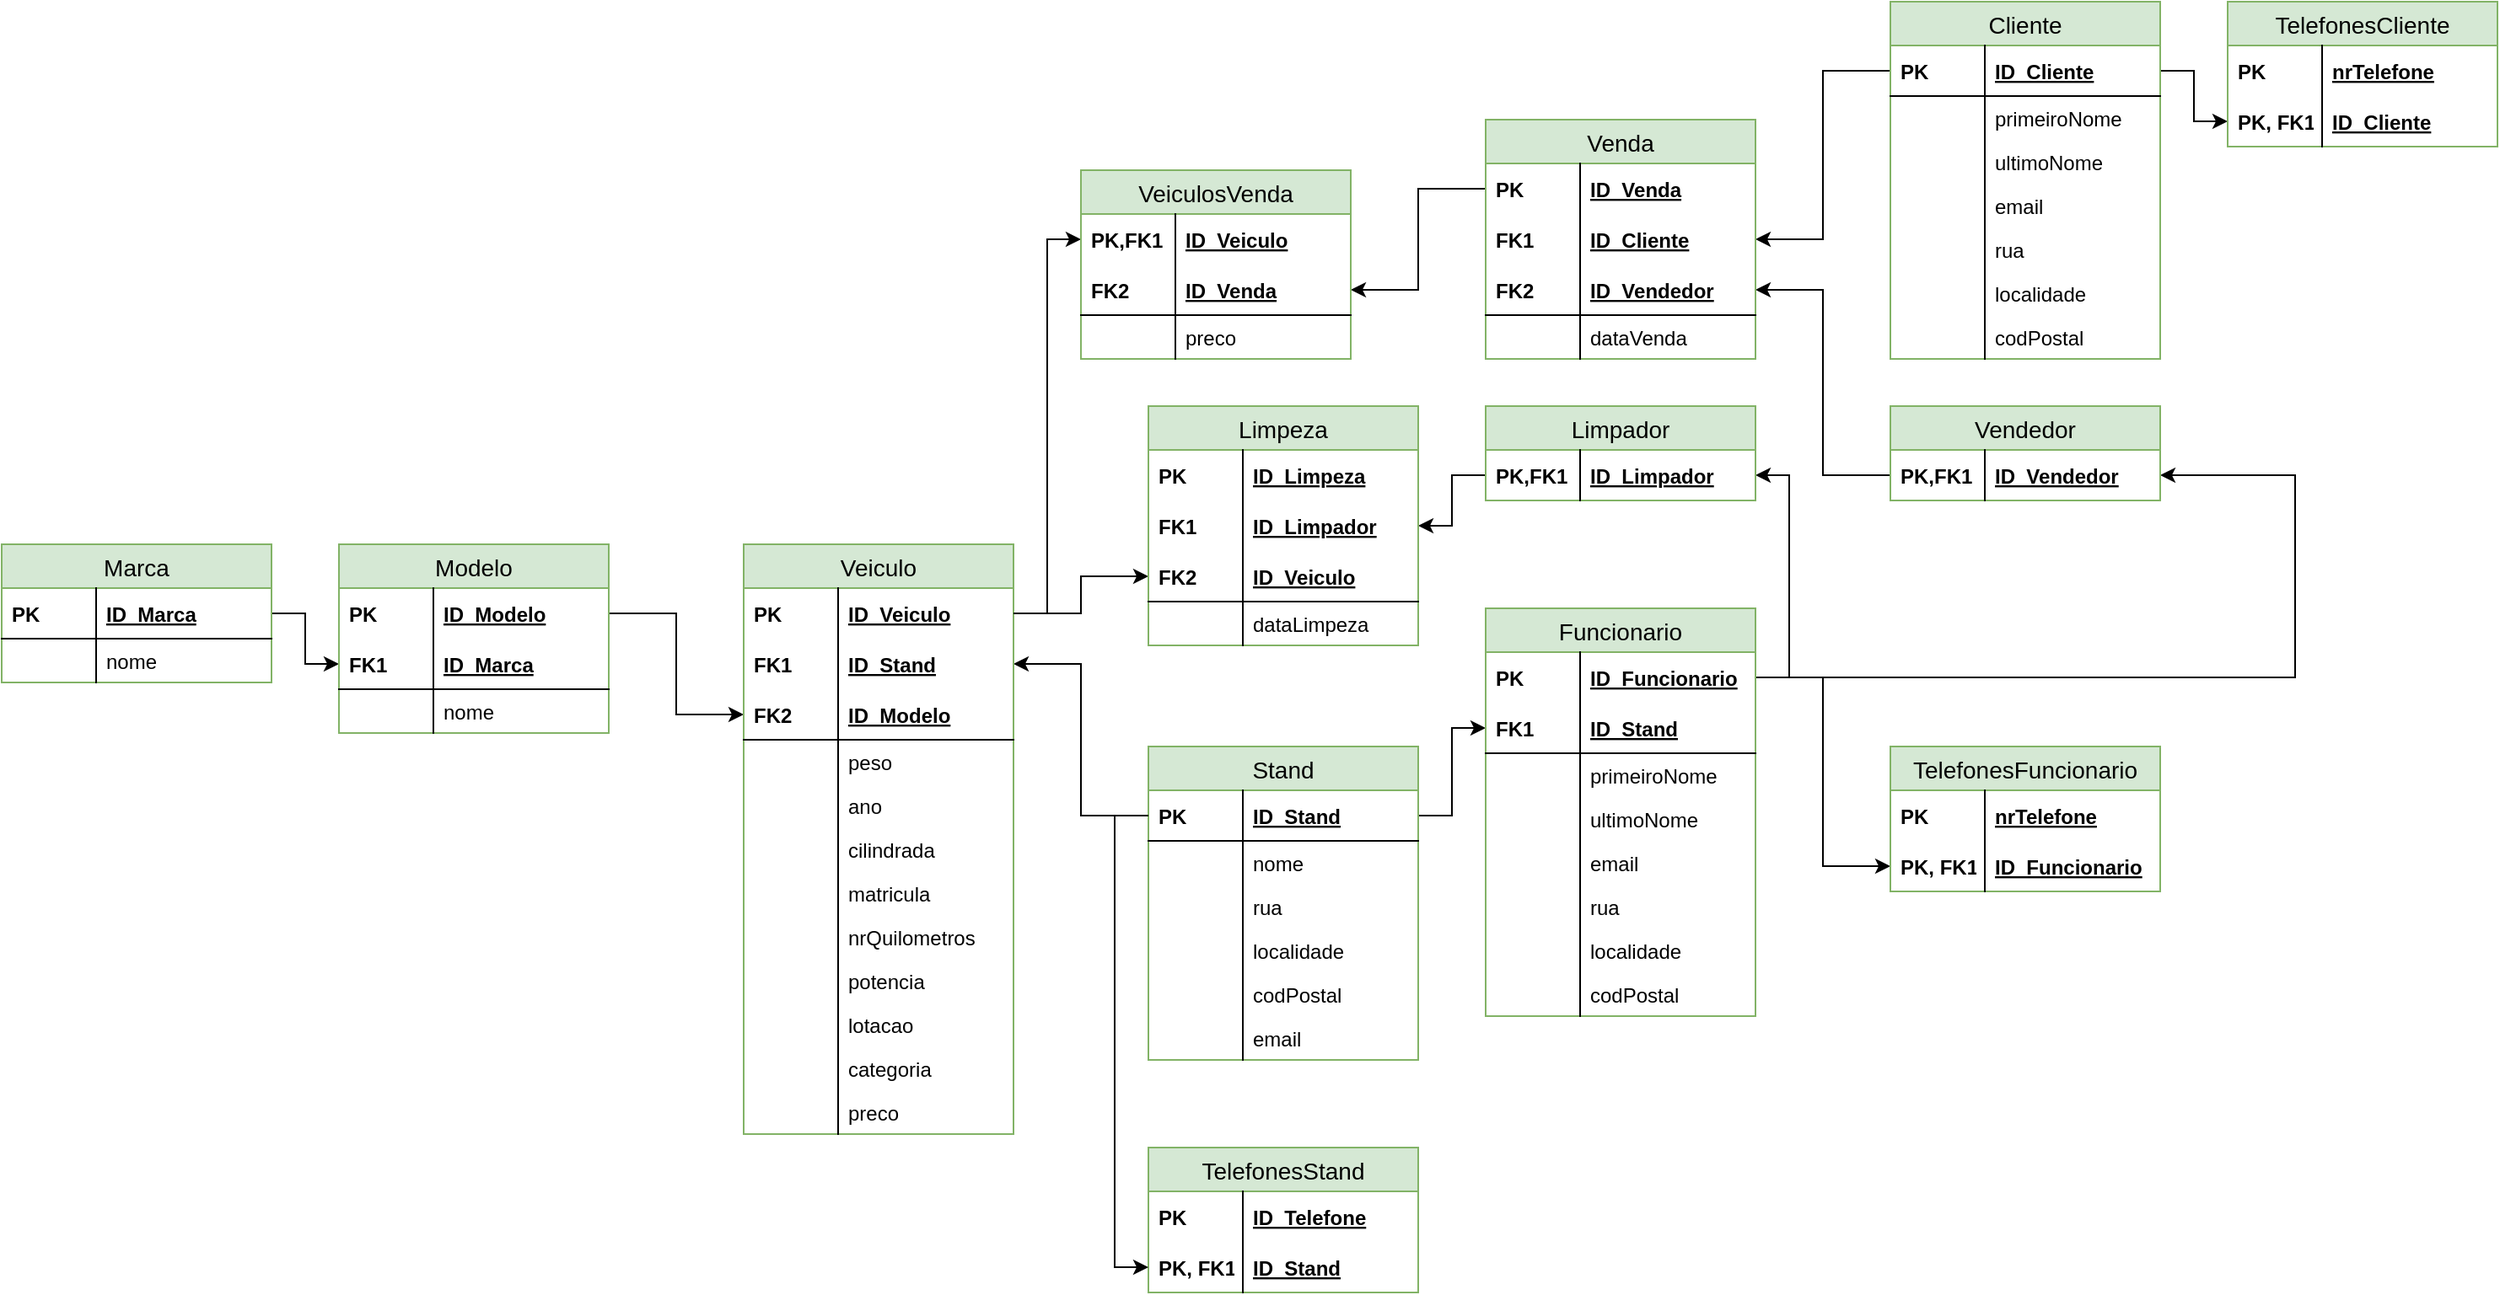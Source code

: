 <mxfile version="13.1.3" type="device"><diagram id="gVP3eq1ONRy9d_f7nn6E" name="Page-1"><mxGraphModel dx="1273" dy="1639" grid="1" gridSize="10" guides="1" tooltips="1" connect="1" arrows="1" fold="1" page="0" pageScale="1" pageWidth="827" pageHeight="1169" math="0" shadow="0"><root><mxCell id="0"/><mxCell id="1" parent="0"/><mxCell id="OhgxdKnj_ZwqEs7MABzW-40" style="edgeStyle=orthogonalEdgeStyle;rounded=0;orthogonalLoop=1;jettySize=auto;html=1;" parent="1" source="OhgxdKnj_ZwqEs7MABzW-4" target="07ZCsGA8ptPSPIudwdzs-3" edge="1"><mxGeometry relative="1" as="geometry"><mxPoint x="1840" y="-419" as="targetPoint"/></mxGeometry></mxCell><mxCell id="OhgxdKnj_ZwqEs7MABzW-55" style="edgeStyle=orthogonalEdgeStyle;rounded=0;orthogonalLoop=1;jettySize=auto;html=1;" parent="1" source="OhgxdKnj_ZwqEs7MABzW-44" target="OhgxdKnj_ZwqEs7MABzW-51" edge="1"><mxGeometry relative="1" as="geometry"/></mxCell><mxCell id="OhgxdKnj_ZwqEs7MABzW-115" style="edgeStyle=orthogonalEdgeStyle;rounded=0;orthogonalLoop=1;jettySize=auto;html=1;" parent="1" source="OhgxdKnj_ZwqEs7MABzW-59" target="OhgxdKnj_ZwqEs7MABzW-112" edge="1"><mxGeometry relative="1" as="geometry"/></mxCell><mxCell id="OhgxdKnj_ZwqEs7MABzW-116" style="edgeStyle=orthogonalEdgeStyle;rounded=0;orthogonalLoop=1;jettySize=auto;html=1;" parent="1" source="OhgxdKnj_ZwqEs7MABzW-49" target="OhgxdKnj_ZwqEs7MABzW-84" edge="1"><mxGeometry relative="1" as="geometry"/></mxCell><mxCell id="OhgxdKnj_ZwqEs7MABzW-139" style="edgeStyle=orthogonalEdgeStyle;rounded=0;orthogonalLoop=1;jettySize=auto;html=1;" parent="1" source="OhgxdKnj_ZwqEs7MABzW-59" target="OhgxdKnj_ZwqEs7MABzW-120" edge="1"><mxGeometry relative="1" as="geometry"/></mxCell><mxCell id="OhgxdKnj_ZwqEs7MABzW-149" style="edgeStyle=orthogonalEdgeStyle;rounded=0;orthogonalLoop=1;jettySize=auto;html=1;" parent="1" source="OhgxdKnj_ZwqEs7MABzW-118" target="07ZCsGA8ptPSPIudwdzs-1" edge="1"><mxGeometry relative="1" as="geometry"><mxPoint x="1640" y="23" as="targetPoint"/></mxGeometry></mxCell><mxCell id="OhgxdKnj_ZwqEs7MABzW-157" style="edgeStyle=orthogonalEdgeStyle;rounded=0;orthogonalLoop=1;jettySize=auto;html=1;" parent="1" source="OhgxdKnj_ZwqEs7MABzW-118" target="OhgxdKnj_ZwqEs7MABzW-151" edge="1"><mxGeometry relative="1" as="geometry"><Array as="points"><mxPoint x="1880" y="-119"/><mxPoint x="1880" y="-239"/></Array></mxGeometry></mxCell><mxCell id="OhgxdKnj_ZwqEs7MABzW-168" style="rounded=0;orthogonalLoop=1;jettySize=auto;html=1;elbow=vertical;edgeStyle=orthogonalEdgeStyle;entryX=1;entryY=0.5;entryDx=0;entryDy=0;" parent="1" source="OhgxdKnj_ZwqEs7MABzW-4" target="OhgxdKnj_ZwqEs7MABzW-165" edge="1"><mxGeometry relative="1" as="geometry"/></mxCell><mxCell id="OhgxdKnj_ZwqEs7MABzW-81" value="Veiculo" style="swimlane;fontStyle=0;childLayout=stackLayout;horizontal=1;startSize=26;horizontalStack=0;resizeParent=1;resizeParentMax=0;resizeLast=0;collapsible=1;marginBottom=0;align=center;fontSize=14;fillColor=#d5e8d4;strokeColor=#82b366;" parent="1" vertex="1"><mxGeometry x="960" y="-198" width="160" height="350" as="geometry"/></mxCell><mxCell id="OhgxdKnj_ZwqEs7MABzW-82" value="ID_Veiculo" style="shape=partialRectangle;top=0;left=0;right=0;bottom=0;align=left;verticalAlign=middle;fillColor=none;spacingLeft=60;spacingRight=4;overflow=hidden;rotatable=0;points=[[0,0.5],[1,0.5]];portConstraint=eastwest;dropTarget=0;fontStyle=5;fontSize=12;" parent="OhgxdKnj_ZwqEs7MABzW-81" vertex="1"><mxGeometry y="26" width="160" height="30" as="geometry"/></mxCell><mxCell id="OhgxdKnj_ZwqEs7MABzW-83" value="PK" style="shape=partialRectangle;fontStyle=1;top=0;left=0;bottom=0;fillColor=none;align=left;verticalAlign=middle;spacingLeft=4;spacingRight=4;overflow=hidden;rotatable=0;points=[];portConstraint=eastwest;part=1;fontSize=12;" parent="OhgxdKnj_ZwqEs7MABzW-82" vertex="1" connectable="0"><mxGeometry width="56" height="30" as="geometry"/></mxCell><mxCell id="OhgxdKnj_ZwqEs7MABzW-112" value="ID_Stand" style="shape=partialRectangle;top=0;left=0;right=0;bottom=0;align=left;verticalAlign=middle;fillColor=none;spacingLeft=60;spacingRight=4;overflow=hidden;rotatable=0;points=[[0,0.5],[1,0.5]];portConstraint=eastwest;dropTarget=0;fontStyle=5;fontSize=12;" parent="OhgxdKnj_ZwqEs7MABzW-81" vertex="1"><mxGeometry y="56" width="160" height="30" as="geometry"/></mxCell><mxCell id="OhgxdKnj_ZwqEs7MABzW-113" value="FK1" style="shape=partialRectangle;fontStyle=1;top=0;left=0;bottom=0;fillColor=none;align=left;verticalAlign=middle;spacingLeft=4;spacingRight=4;overflow=hidden;rotatable=0;points=[];portConstraint=eastwest;part=1;fontSize=12;" parent="OhgxdKnj_ZwqEs7MABzW-112" vertex="1" connectable="0"><mxGeometry width="56" height="30" as="geometry"/></mxCell><mxCell id="OhgxdKnj_ZwqEs7MABzW-84" value="ID_Modelo" style="shape=partialRectangle;top=0;left=0;right=0;bottom=1;align=left;verticalAlign=middle;fillColor=none;spacingLeft=60;spacingRight=4;overflow=hidden;rotatable=0;points=[[0,0.5],[1,0.5]];portConstraint=eastwest;dropTarget=0;fontStyle=5;fontSize=12;" parent="OhgxdKnj_ZwqEs7MABzW-81" vertex="1"><mxGeometry y="86" width="160" height="30" as="geometry"/></mxCell><mxCell id="OhgxdKnj_ZwqEs7MABzW-85" value="FK2" style="shape=partialRectangle;fontStyle=1;top=0;left=0;bottom=0;fillColor=none;align=left;verticalAlign=middle;spacingLeft=4;spacingRight=4;overflow=hidden;rotatable=0;points=[];portConstraint=eastwest;part=1;fontSize=12;" parent="OhgxdKnj_ZwqEs7MABzW-84" vertex="1" connectable="0"><mxGeometry width="56" height="30" as="geometry"/></mxCell><mxCell id="OhgxdKnj_ZwqEs7MABzW-86" value="peso" style="shape=partialRectangle;top=0;left=0;right=0;bottom=0;align=left;verticalAlign=top;fillColor=none;spacingLeft=60;spacingRight=4;overflow=hidden;rotatable=0;points=[[0,0.5],[1,0.5]];portConstraint=eastwest;dropTarget=0;fontSize=12;" parent="OhgxdKnj_ZwqEs7MABzW-81" vertex="1"><mxGeometry y="116" width="160" height="26" as="geometry"/></mxCell><mxCell id="OhgxdKnj_ZwqEs7MABzW-87" value="" style="shape=partialRectangle;top=0;left=0;bottom=0;fillColor=none;align=left;verticalAlign=top;spacingLeft=4;spacingRight=4;overflow=hidden;rotatable=0;points=[];portConstraint=eastwest;part=1;fontSize=12;" parent="OhgxdKnj_ZwqEs7MABzW-86" vertex="1" connectable="0"><mxGeometry width="56" height="26" as="geometry"/></mxCell><mxCell id="OhgxdKnj_ZwqEs7MABzW-90" value="ano" style="shape=partialRectangle;top=0;left=0;right=0;bottom=0;align=left;verticalAlign=top;fillColor=none;spacingLeft=60;spacingRight=4;overflow=hidden;rotatable=0;points=[[0,0.5],[1,0.5]];portConstraint=eastwest;dropTarget=0;fontSize=12;" parent="OhgxdKnj_ZwqEs7MABzW-81" vertex="1"><mxGeometry y="142" width="160" height="26" as="geometry"/></mxCell><mxCell id="OhgxdKnj_ZwqEs7MABzW-91" value="" style="shape=partialRectangle;fontStyle=1;top=0;left=0;bottom=0;fillColor=none;align=left;verticalAlign=top;spacingLeft=4;spacingRight=4;overflow=hidden;rotatable=0;points=[];portConstraint=eastwest;part=1;fontSize=12;" parent="OhgxdKnj_ZwqEs7MABzW-90" vertex="1" connectable="0"><mxGeometry width="56" height="26" as="geometry"/></mxCell><mxCell id="OhgxdKnj_ZwqEs7MABzW-100" value="cilindrada" style="shape=partialRectangle;top=0;left=0;right=0;bottom=0;align=left;verticalAlign=top;fillColor=none;spacingLeft=60;spacingRight=4;overflow=hidden;rotatable=0;points=[[0,0.5],[1,0.5]];portConstraint=eastwest;dropTarget=0;fontSize=12;" parent="OhgxdKnj_ZwqEs7MABzW-81" vertex="1"><mxGeometry y="168" width="160" height="26" as="geometry"/></mxCell><mxCell id="OhgxdKnj_ZwqEs7MABzW-101" value="" style="shape=partialRectangle;top=0;left=0;bottom=0;fillColor=none;align=left;verticalAlign=top;spacingLeft=4;spacingRight=4;overflow=hidden;rotatable=0;points=[];portConstraint=eastwest;part=1;fontSize=12;" parent="OhgxdKnj_ZwqEs7MABzW-100" vertex="1" connectable="0"><mxGeometry width="56" height="26" as="geometry"/></mxCell><mxCell id="OhgxdKnj_ZwqEs7MABzW-104" value="matricula" style="shape=partialRectangle;top=0;left=0;right=0;bottom=0;align=left;verticalAlign=top;fillColor=none;spacingLeft=60;spacingRight=4;overflow=hidden;rotatable=0;points=[[0,0.5],[1,0.5]];portConstraint=eastwest;dropTarget=0;fontSize=12;" parent="OhgxdKnj_ZwqEs7MABzW-81" vertex="1"><mxGeometry y="194" width="160" height="26" as="geometry"/></mxCell><mxCell id="OhgxdKnj_ZwqEs7MABzW-105" value="" style="shape=partialRectangle;fontStyle=1;top=0;left=0;bottom=0;fillColor=none;align=left;verticalAlign=top;spacingLeft=4;spacingRight=4;overflow=hidden;rotatable=0;points=[];portConstraint=eastwest;part=1;fontSize=12;" parent="OhgxdKnj_ZwqEs7MABzW-104" vertex="1" connectable="0"><mxGeometry width="56" height="26" as="geometry"/></mxCell><mxCell id="OhgxdKnj_ZwqEs7MABzW-102" value="nrQuilometros" style="shape=partialRectangle;top=0;left=0;right=0;bottom=0;align=left;verticalAlign=top;fillColor=none;spacingLeft=60;spacingRight=4;overflow=hidden;rotatable=0;points=[[0,0.5],[1,0.5]];portConstraint=eastwest;dropTarget=0;fontSize=12;" parent="OhgxdKnj_ZwqEs7MABzW-81" vertex="1"><mxGeometry y="220" width="160" height="26" as="geometry"/></mxCell><mxCell id="OhgxdKnj_ZwqEs7MABzW-103" value="" style="shape=partialRectangle;fontStyle=1;top=0;left=0;bottom=0;fillColor=none;align=left;verticalAlign=top;spacingLeft=4;spacingRight=4;overflow=hidden;rotatable=0;points=[];portConstraint=eastwest;part=1;fontSize=12;" parent="OhgxdKnj_ZwqEs7MABzW-102" vertex="1" connectable="0"><mxGeometry width="56" height="26" as="geometry"/></mxCell><mxCell id="OhgxdKnj_ZwqEs7MABzW-94" value="potencia" style="shape=partialRectangle;top=0;left=0;right=0;bottom=0;align=left;verticalAlign=top;fillColor=none;spacingLeft=60;spacingRight=4;overflow=hidden;rotatable=0;points=[[0,0.5],[1,0.5]];portConstraint=eastwest;dropTarget=0;fontSize=12;" parent="OhgxdKnj_ZwqEs7MABzW-81" vertex="1"><mxGeometry y="246" width="160" height="26" as="geometry"/></mxCell><mxCell id="OhgxdKnj_ZwqEs7MABzW-95" value="" style="shape=partialRectangle;top=0;left=0;bottom=0;fillColor=none;align=left;verticalAlign=top;spacingLeft=4;spacingRight=4;overflow=hidden;rotatable=0;points=[];portConstraint=eastwest;part=1;fontSize=12;" parent="OhgxdKnj_ZwqEs7MABzW-94" vertex="1" connectable="0"><mxGeometry width="56" height="26" as="geometry"/></mxCell><mxCell id="OhgxdKnj_ZwqEs7MABzW-98" value="lotacao" style="shape=partialRectangle;top=0;left=0;right=0;bottom=0;align=left;verticalAlign=top;fillColor=none;spacingLeft=60;spacingRight=4;overflow=hidden;rotatable=0;points=[[0,0.5],[1,0.5]];portConstraint=eastwest;dropTarget=0;fontSize=12;" parent="OhgxdKnj_ZwqEs7MABzW-81" vertex="1"><mxGeometry y="272" width="160" height="26" as="geometry"/></mxCell><mxCell id="OhgxdKnj_ZwqEs7MABzW-99" value="" style="shape=partialRectangle;fontStyle=1;top=0;left=0;bottom=0;fillColor=none;align=left;verticalAlign=top;spacingLeft=4;spacingRight=4;overflow=hidden;rotatable=0;points=[];portConstraint=eastwest;part=1;fontSize=12;" parent="OhgxdKnj_ZwqEs7MABzW-98" vertex="1" connectable="0"><mxGeometry width="56" height="26" as="geometry"/></mxCell><mxCell id="OhgxdKnj_ZwqEs7MABzW-96" value="categoria" style="shape=partialRectangle;top=0;left=0;right=0;bottom=0;align=left;verticalAlign=top;fillColor=none;spacingLeft=60;spacingRight=4;overflow=hidden;rotatable=0;points=[[0,0.5],[1,0.5]];portConstraint=eastwest;dropTarget=0;fontSize=12;" parent="OhgxdKnj_ZwqEs7MABzW-81" vertex="1"><mxGeometry y="298" width="160" height="26" as="geometry"/></mxCell><mxCell id="OhgxdKnj_ZwqEs7MABzW-97" value="" style="shape=partialRectangle;fontStyle=1;top=0;left=0;bottom=0;fillColor=none;align=left;verticalAlign=top;spacingLeft=4;spacingRight=4;overflow=hidden;rotatable=0;points=[];portConstraint=eastwest;part=1;fontSize=12;" parent="OhgxdKnj_ZwqEs7MABzW-96" vertex="1" connectable="0"><mxGeometry width="56" height="26" as="geometry"/></mxCell><mxCell id="OhgxdKnj_ZwqEs7MABzW-92" value="preco" style="shape=partialRectangle;top=0;left=0;right=0;bottom=0;align=left;verticalAlign=top;fillColor=none;spacingLeft=60;spacingRight=4;overflow=hidden;rotatable=0;points=[[0,0.5],[1,0.5]];portConstraint=eastwest;dropTarget=0;fontSize=12;" parent="OhgxdKnj_ZwqEs7MABzW-81" vertex="1"><mxGeometry y="324" width="160" height="26" as="geometry"/></mxCell><mxCell id="OhgxdKnj_ZwqEs7MABzW-93" value="" style="shape=partialRectangle;fontStyle=1;top=0;left=0;bottom=0;fillColor=none;align=left;verticalAlign=top;spacingLeft=4;spacingRight=4;overflow=hidden;rotatable=0;points=[];portConstraint=eastwest;part=1;fontSize=12;" parent="OhgxdKnj_ZwqEs7MABzW-92" vertex="1" connectable="0"><mxGeometry width="56" height="26" as="geometry"/></mxCell><mxCell id="OhgxdKnj_ZwqEs7MABzW-181" style="edgeStyle=orthogonalEdgeStyle;rounded=0;orthogonalLoop=1;jettySize=auto;html=1;" parent="1" source="OhgxdKnj_ZwqEs7MABzW-82" target="OhgxdKnj_ZwqEs7MABzW-172" edge="1"><mxGeometry relative="1" as="geometry"/></mxCell><mxCell id="OhgxdKnj_ZwqEs7MABzW-182" style="edgeStyle=orthogonalEdgeStyle;rounded=0;orthogonalLoop=1;jettySize=auto;html=1;" parent="1" source="OhgxdKnj_ZwqEs7MABzW-159" target="OhgxdKnj_ZwqEs7MABzW-174" edge="1"><mxGeometry relative="1" as="geometry"/></mxCell><mxCell id="OhgxdKnj_ZwqEs7MABzW-204" style="edgeStyle=orthogonalEdgeStyle;rounded=0;orthogonalLoop=1;jettySize=auto;html=1;" parent="1" source="OhgxdKnj_ZwqEs7MABzW-185" target="OhgxdKnj_ZwqEs7MABzW-199" edge="1"><mxGeometry relative="1" as="geometry"/></mxCell><mxCell id="OhgxdKnj_ZwqEs7MABzW-48" value="Modelo" style="swimlane;fontStyle=0;childLayout=stackLayout;horizontal=1;startSize=26;horizontalStack=0;resizeParent=1;resizeParentMax=0;resizeLast=0;collapsible=1;marginBottom=0;align=center;fontSize=14;fillColor=#d5e8d4;strokeColor=#82b366;" parent="1" vertex="1"><mxGeometry x="720" y="-198" width="160" height="112" as="geometry"/></mxCell><mxCell id="OhgxdKnj_ZwqEs7MABzW-49" value="ID_Modelo" style="shape=partialRectangle;top=0;left=0;right=0;bottom=0;align=left;verticalAlign=middle;fillColor=none;spacingLeft=60;spacingRight=4;overflow=hidden;rotatable=0;points=[[0,0.5],[1,0.5]];portConstraint=eastwest;dropTarget=0;fontStyle=5;fontSize=12;" parent="OhgxdKnj_ZwqEs7MABzW-48" vertex="1"><mxGeometry y="26" width="160" height="30" as="geometry"/></mxCell><mxCell id="OhgxdKnj_ZwqEs7MABzW-50" value="PK" style="shape=partialRectangle;fontStyle=1;top=0;left=0;bottom=0;fillColor=none;align=left;verticalAlign=middle;spacingLeft=4;spacingRight=4;overflow=hidden;rotatable=0;points=[];portConstraint=eastwest;part=1;fontSize=12;" parent="OhgxdKnj_ZwqEs7MABzW-49" vertex="1" connectable="0"><mxGeometry width="56" height="30" as="geometry"/></mxCell><mxCell id="OhgxdKnj_ZwqEs7MABzW-51" value="ID_Marca" style="shape=partialRectangle;top=0;left=0;right=0;bottom=1;align=left;verticalAlign=middle;fillColor=none;spacingLeft=60;spacingRight=4;overflow=hidden;rotatable=0;points=[[0,0.5],[1,0.5]];portConstraint=eastwest;dropTarget=0;fontStyle=5;fontSize=12;" parent="OhgxdKnj_ZwqEs7MABzW-48" vertex="1"><mxGeometry y="56" width="160" height="30" as="geometry"/></mxCell><mxCell id="OhgxdKnj_ZwqEs7MABzW-52" value="FK1" style="shape=partialRectangle;fontStyle=1;top=0;left=0;bottom=0;fillColor=none;align=left;verticalAlign=middle;spacingLeft=4;spacingRight=4;overflow=hidden;rotatable=0;points=[];portConstraint=eastwest;part=1;fontSize=12;" parent="OhgxdKnj_ZwqEs7MABzW-51" vertex="1" connectable="0"><mxGeometry width="56" height="30" as="geometry"/></mxCell><mxCell id="OhgxdKnj_ZwqEs7MABzW-53" value="nome" style="shape=partialRectangle;top=0;left=0;right=0;bottom=0;align=left;verticalAlign=top;fillColor=none;spacingLeft=60;spacingRight=4;overflow=hidden;rotatable=0;points=[[0,0.5],[1,0.5]];portConstraint=eastwest;dropTarget=0;fontSize=12;" parent="OhgxdKnj_ZwqEs7MABzW-48" vertex="1"><mxGeometry y="86" width="160" height="26" as="geometry"/></mxCell><mxCell id="OhgxdKnj_ZwqEs7MABzW-54" value="" style="shape=partialRectangle;top=0;left=0;bottom=0;fillColor=none;align=left;verticalAlign=top;spacingLeft=4;spacingRight=4;overflow=hidden;rotatable=0;points=[];portConstraint=eastwest;part=1;fontSize=12;" parent="OhgxdKnj_ZwqEs7MABzW-53" vertex="1" connectable="0"><mxGeometry width="56" height="26" as="geometry"/></mxCell><mxCell id="OhgxdKnj_ZwqEs7MABzW-41" value="Marca" style="swimlane;fontStyle=0;childLayout=stackLayout;horizontal=1;startSize=26;horizontalStack=0;resizeParent=1;resizeParentMax=0;resizeLast=0;collapsible=1;marginBottom=0;align=center;fontSize=14;fillColor=#d5e8d4;strokeColor=#82b366;" parent="1" vertex="1"><mxGeometry x="520" y="-198" width="160" height="82" as="geometry"/></mxCell><mxCell id="OhgxdKnj_ZwqEs7MABzW-44" value="ID_Marca" style="shape=partialRectangle;top=0;left=0;right=0;bottom=1;align=left;verticalAlign=middle;fillColor=none;spacingLeft=60;spacingRight=4;overflow=hidden;rotatable=0;points=[[0,0.5],[1,0.5]];portConstraint=eastwest;dropTarget=0;fontStyle=5;fontSize=12;" parent="OhgxdKnj_ZwqEs7MABzW-41" vertex="1"><mxGeometry y="26" width="160" height="30" as="geometry"/></mxCell><mxCell id="OhgxdKnj_ZwqEs7MABzW-45" value="PK" style="shape=partialRectangle;fontStyle=1;top=0;left=0;bottom=0;fillColor=none;align=left;verticalAlign=middle;spacingLeft=4;spacingRight=4;overflow=hidden;rotatable=0;points=[];portConstraint=eastwest;part=1;fontSize=12;" parent="OhgxdKnj_ZwqEs7MABzW-44" vertex="1" connectable="0"><mxGeometry width="56" height="30" as="geometry"/></mxCell><mxCell id="OhgxdKnj_ZwqEs7MABzW-46" value="nome" style="shape=partialRectangle;top=0;left=0;right=0;bottom=0;align=left;verticalAlign=top;fillColor=none;spacingLeft=60;spacingRight=4;overflow=hidden;rotatable=0;points=[[0,0.5],[1,0.5]];portConstraint=eastwest;dropTarget=0;fontSize=12;" parent="OhgxdKnj_ZwqEs7MABzW-41" vertex="1"><mxGeometry y="56" width="160" height="26" as="geometry"/></mxCell><mxCell id="OhgxdKnj_ZwqEs7MABzW-47" value="" style="shape=partialRectangle;top=0;left=0;bottom=0;fillColor=none;align=left;verticalAlign=top;spacingLeft=4;spacingRight=4;overflow=hidden;rotatable=0;points=[];portConstraint=eastwest;part=1;fontSize=12;" parent="OhgxdKnj_ZwqEs7MABzW-46" vertex="1" connectable="0"><mxGeometry width="56" height="26" as="geometry"/></mxCell><mxCell id="OhgxdKnj_ZwqEs7MABzW-216" style="edgeStyle=orthogonalEdgeStyle;rounded=0;orthogonalLoop=1;jettySize=auto;html=1;" parent="1" source="OhgxdKnj_ZwqEs7MABzW-82" target="OhgxdKnj_ZwqEs7MABzW-195" edge="1"><mxGeometry relative="1" as="geometry"/></mxCell><mxCell id="OhgxdKnj_ZwqEs7MABzW-56" value="Stand" style="swimlane;fontStyle=0;childLayout=stackLayout;horizontal=1;startSize=26;horizontalStack=0;resizeParent=1;resizeParentMax=0;resizeLast=0;collapsible=1;marginBottom=0;align=center;fontSize=14;fillColor=#d5e8d4;strokeColor=#82b366;" parent="1" vertex="1"><mxGeometry x="1200" y="-78" width="160" height="186" as="geometry"/></mxCell><mxCell id="OhgxdKnj_ZwqEs7MABzW-59" value="ID_Stand" style="shape=partialRectangle;top=0;left=0;right=0;bottom=1;align=left;verticalAlign=middle;fillColor=none;spacingLeft=60;spacingRight=4;overflow=hidden;rotatable=0;points=[[0,0.5],[1,0.5]];portConstraint=eastwest;dropTarget=0;fontStyle=5;fontSize=12;" parent="OhgxdKnj_ZwqEs7MABzW-56" vertex="1"><mxGeometry y="26" width="160" height="30" as="geometry"/></mxCell><mxCell id="OhgxdKnj_ZwqEs7MABzW-60" value="PK" style="shape=partialRectangle;fontStyle=1;top=0;left=0;bottom=0;fillColor=none;align=left;verticalAlign=middle;spacingLeft=4;spacingRight=4;overflow=hidden;rotatable=0;points=[];portConstraint=eastwest;part=1;fontSize=12;" parent="OhgxdKnj_ZwqEs7MABzW-59" vertex="1" connectable="0"><mxGeometry width="56" height="30" as="geometry"/></mxCell><mxCell id="OhgxdKnj_ZwqEs7MABzW-61" value="nome" style="shape=partialRectangle;top=0;left=0;right=0;bottom=0;align=left;verticalAlign=top;fillColor=none;spacingLeft=60;spacingRight=4;overflow=hidden;rotatable=0;points=[[0,0.5],[1,0.5]];portConstraint=eastwest;dropTarget=0;fontSize=12;" parent="OhgxdKnj_ZwqEs7MABzW-56" vertex="1"><mxGeometry y="56" width="160" height="26" as="geometry"/></mxCell><mxCell id="OhgxdKnj_ZwqEs7MABzW-62" value="" style="shape=partialRectangle;top=0;left=0;bottom=0;fillColor=none;align=left;verticalAlign=top;spacingLeft=4;spacingRight=4;overflow=hidden;rotatable=0;points=[];portConstraint=eastwest;part=1;fontSize=12;" parent="OhgxdKnj_ZwqEs7MABzW-61" vertex="1" connectable="0"><mxGeometry width="56" height="26" as="geometry"/></mxCell><mxCell id="OhgxdKnj_ZwqEs7MABzW-63" value="rua" style="shape=partialRectangle;top=0;left=0;right=0;bottom=0;align=left;verticalAlign=top;fillColor=none;spacingLeft=60;spacingRight=4;overflow=hidden;rotatable=0;points=[[0,0.5],[1,0.5]];portConstraint=eastwest;dropTarget=0;fontSize=12;" parent="OhgxdKnj_ZwqEs7MABzW-56" vertex="1"><mxGeometry y="82" width="160" height="26" as="geometry"/></mxCell><mxCell id="OhgxdKnj_ZwqEs7MABzW-64" value="" style="shape=partialRectangle;fontStyle=1;top=0;left=0;bottom=0;fillColor=none;align=left;verticalAlign=top;spacingLeft=4;spacingRight=4;overflow=hidden;rotatable=0;points=[];portConstraint=eastwest;part=1;fontSize=12;" parent="OhgxdKnj_ZwqEs7MABzW-63" vertex="1" connectable="0"><mxGeometry width="56" height="26" as="geometry"/></mxCell><mxCell id="OhgxdKnj_ZwqEs7MABzW-67" value="localidade" style="shape=partialRectangle;top=0;left=0;right=0;bottom=0;align=left;verticalAlign=top;fillColor=none;spacingLeft=60;spacingRight=4;overflow=hidden;rotatable=0;points=[[0,0.5],[1,0.5]];portConstraint=eastwest;dropTarget=0;fontSize=12;" parent="OhgxdKnj_ZwqEs7MABzW-56" vertex="1"><mxGeometry y="108" width="160" height="26" as="geometry"/></mxCell><mxCell id="OhgxdKnj_ZwqEs7MABzW-68" value="" style="shape=partialRectangle;fontStyle=1;top=0;left=0;bottom=0;fillColor=none;align=left;verticalAlign=top;spacingLeft=4;spacingRight=4;overflow=hidden;rotatable=0;points=[];portConstraint=eastwest;part=1;fontSize=12;" parent="OhgxdKnj_ZwqEs7MABzW-67" vertex="1" connectable="0"><mxGeometry width="56" height="26" as="geometry"/></mxCell><mxCell id="OhgxdKnj_ZwqEs7MABzW-65" value="codPostal" style="shape=partialRectangle;top=0;left=0;right=0;bottom=0;align=left;verticalAlign=top;fillColor=none;spacingLeft=60;spacingRight=4;overflow=hidden;rotatable=0;points=[[0,0.5],[1,0.5]];portConstraint=eastwest;dropTarget=0;fontSize=12;" parent="OhgxdKnj_ZwqEs7MABzW-56" vertex="1"><mxGeometry y="134" width="160" height="26" as="geometry"/></mxCell><mxCell id="OhgxdKnj_ZwqEs7MABzW-66" value="" style="shape=partialRectangle;fontStyle=1;top=0;left=0;bottom=0;fillColor=none;align=left;verticalAlign=top;spacingLeft=4;spacingRight=4;overflow=hidden;rotatable=0;points=[];portConstraint=eastwest;part=1;fontSize=12;" parent="OhgxdKnj_ZwqEs7MABzW-65" vertex="1" connectable="0"><mxGeometry width="56" height="26" as="geometry"/></mxCell><mxCell id="OhgxdKnj_ZwqEs7MABzW-71" value="email" style="shape=partialRectangle;top=0;left=0;right=0;bottom=0;align=left;verticalAlign=top;fillColor=none;spacingLeft=60;spacingRight=4;overflow=hidden;rotatable=0;points=[[0,0.5],[1,0.5]];portConstraint=eastwest;dropTarget=0;fontSize=12;" parent="OhgxdKnj_ZwqEs7MABzW-56" vertex="1"><mxGeometry y="160" width="160" height="26" as="geometry"/></mxCell><mxCell id="OhgxdKnj_ZwqEs7MABzW-72" value="" style="shape=partialRectangle;fontStyle=1;top=0;left=0;bottom=0;fillColor=none;align=left;verticalAlign=top;spacingLeft=4;spacingRight=4;overflow=hidden;rotatable=0;points=[];portConstraint=eastwest;part=1;fontSize=12;" parent="OhgxdKnj_ZwqEs7MABzW-71" vertex="1" connectable="0"><mxGeometry width="56" height="26" as="geometry"/></mxCell><mxCell id="OhgxdKnj_ZwqEs7MABzW-73" value="TelefonesStand" style="swimlane;fontStyle=0;childLayout=stackLayout;horizontal=1;startSize=26;horizontalStack=0;resizeParent=1;resizeParentMax=0;resizeLast=0;collapsible=1;marginBottom=0;align=center;fontSize=14;fillColor=#d5e8d4;strokeColor=#82b366;" parent="1" vertex="1"><mxGeometry x="1200" y="160" width="160" height="86" as="geometry"/></mxCell><mxCell id="OhgxdKnj_ZwqEs7MABzW-74" value="ID_Telefone" style="shape=partialRectangle;top=0;left=0;right=0;bottom=0;align=left;verticalAlign=middle;fillColor=none;spacingLeft=60;spacingRight=4;overflow=hidden;rotatable=0;points=[[0,0.5],[1,0.5]];portConstraint=eastwest;dropTarget=0;fontStyle=5;fontSize=12;" parent="OhgxdKnj_ZwqEs7MABzW-73" vertex="1"><mxGeometry y="26" width="160" height="30" as="geometry"/></mxCell><mxCell id="OhgxdKnj_ZwqEs7MABzW-75" value="PK" style="shape=partialRectangle;fontStyle=1;top=0;left=0;bottom=0;fillColor=none;align=left;verticalAlign=middle;spacingLeft=4;spacingRight=4;overflow=hidden;rotatable=0;points=[];portConstraint=eastwest;part=1;fontSize=12;" parent="OhgxdKnj_ZwqEs7MABzW-74" vertex="1" connectable="0"><mxGeometry width="56" height="30" as="geometry"/></mxCell><mxCell id="07ZCsGA8ptPSPIudwdzs-5" value="ID_Stand" style="shape=partialRectangle;top=0;left=0;right=0;bottom=0;align=left;verticalAlign=middle;fillColor=none;spacingLeft=60;spacingRight=4;overflow=hidden;rotatable=0;points=[[0,0.5],[1,0.5]];portConstraint=eastwest;dropTarget=0;fontStyle=5;fontSize=12;" vertex="1" parent="OhgxdKnj_ZwqEs7MABzW-73"><mxGeometry y="56" width="160" height="30" as="geometry"/></mxCell><mxCell id="07ZCsGA8ptPSPIudwdzs-6" value="PK, FK1" style="shape=partialRectangle;fontStyle=1;top=0;left=0;bottom=0;fillColor=none;align=left;verticalAlign=middle;spacingLeft=4;spacingRight=4;overflow=hidden;rotatable=0;points=[];portConstraint=eastwest;part=1;fontSize=12;" vertex="1" connectable="0" parent="07ZCsGA8ptPSPIudwdzs-5"><mxGeometry width="56" height="30" as="geometry"/></mxCell><mxCell id="OhgxdKnj_ZwqEs7MABzW-218" style="edgeStyle=orthogonalEdgeStyle;rounded=0;orthogonalLoop=1;jettySize=auto;html=1;" parent="1" source="OhgxdKnj_ZwqEs7MABzW-59" target="07ZCsGA8ptPSPIudwdzs-5" edge="1"><mxGeometry relative="1" as="geometry"><mxPoint x="1200" y="261" as="targetPoint"/><Array as="points"><mxPoint x="1180" y="-37"/><mxPoint x="1180" y="231"/></Array></mxGeometry></mxCell><mxCell id="OhgxdKnj_ZwqEs7MABzW-192" value="Limpeza" style="swimlane;fontStyle=0;childLayout=stackLayout;horizontal=1;startSize=26;horizontalStack=0;resizeParent=1;resizeParentMax=0;resizeLast=0;collapsible=1;marginBottom=0;align=center;fontSize=14;fillColor=#d5e8d4;strokeColor=#82b366;" parent="1" vertex="1"><mxGeometry x="1200" y="-280" width="160" height="142" as="geometry"/></mxCell><mxCell id="OhgxdKnj_ZwqEs7MABzW-193" value="ID_Limpeza" style="shape=partialRectangle;top=0;left=0;right=0;bottom=0;align=left;verticalAlign=middle;fillColor=none;spacingLeft=60;spacingRight=4;overflow=hidden;rotatable=0;points=[[0,0.5],[1,0.5]];portConstraint=eastwest;dropTarget=0;fontStyle=5;fontSize=12;" parent="OhgxdKnj_ZwqEs7MABzW-192" vertex="1"><mxGeometry y="26" width="160" height="30" as="geometry"/></mxCell><mxCell id="OhgxdKnj_ZwqEs7MABzW-194" value="PK" style="shape=partialRectangle;fontStyle=1;top=0;left=0;bottom=0;fillColor=none;align=left;verticalAlign=middle;spacingLeft=4;spacingRight=4;overflow=hidden;rotatable=0;points=[];portConstraint=eastwest;part=1;fontSize=12;" parent="OhgxdKnj_ZwqEs7MABzW-193" vertex="1" connectable="0"><mxGeometry width="56" height="30" as="geometry"/></mxCell><mxCell id="OhgxdKnj_ZwqEs7MABzW-199" value="ID_Limpador" style="shape=partialRectangle;top=0;left=0;right=0;bottom=0;align=left;verticalAlign=middle;fillColor=none;spacingLeft=60;spacingRight=4;overflow=hidden;rotatable=0;points=[[0,0.5],[1,0.5]];portConstraint=eastwest;dropTarget=0;fontStyle=5;fontSize=12;" parent="OhgxdKnj_ZwqEs7MABzW-192" vertex="1"><mxGeometry y="56" width="160" height="30" as="geometry"/></mxCell><mxCell id="OhgxdKnj_ZwqEs7MABzW-200" value="FK1" style="shape=partialRectangle;fontStyle=1;top=0;left=0;bottom=0;fillColor=none;align=left;verticalAlign=middle;spacingLeft=4;spacingRight=4;overflow=hidden;rotatable=0;points=[];portConstraint=eastwest;part=1;fontSize=12;" parent="OhgxdKnj_ZwqEs7MABzW-199" vertex="1" connectable="0"><mxGeometry width="56" height="30" as="geometry"/></mxCell><mxCell id="OhgxdKnj_ZwqEs7MABzW-195" value="ID_Veiculo" style="shape=partialRectangle;top=0;left=0;right=0;bottom=1;align=left;verticalAlign=middle;fillColor=none;spacingLeft=60;spacingRight=4;overflow=hidden;rotatable=0;points=[[0,0.5],[1,0.5]];portConstraint=eastwest;dropTarget=0;fontStyle=5;fontSize=12;" parent="OhgxdKnj_ZwqEs7MABzW-192" vertex="1"><mxGeometry y="86" width="160" height="30" as="geometry"/></mxCell><mxCell id="OhgxdKnj_ZwqEs7MABzW-196" value="FK2" style="shape=partialRectangle;fontStyle=1;top=0;left=0;bottom=0;fillColor=none;align=left;verticalAlign=middle;spacingLeft=4;spacingRight=4;overflow=hidden;rotatable=0;points=[];portConstraint=eastwest;part=1;fontSize=12;" parent="OhgxdKnj_ZwqEs7MABzW-195" vertex="1" connectable="0"><mxGeometry width="56" height="30" as="geometry"/></mxCell><mxCell id="OhgxdKnj_ZwqEs7MABzW-197" value="dataLimpeza" style="shape=partialRectangle;top=0;left=0;right=0;bottom=0;align=left;verticalAlign=top;fillColor=none;spacingLeft=60;spacingRight=4;overflow=hidden;rotatable=0;points=[[0,0.5],[1,0.5]];portConstraint=eastwest;dropTarget=0;fontSize=12;" parent="OhgxdKnj_ZwqEs7MABzW-192" vertex="1"><mxGeometry y="116" width="160" height="26" as="geometry"/></mxCell><mxCell id="OhgxdKnj_ZwqEs7MABzW-198" value="" style="shape=partialRectangle;top=0;left=0;bottom=0;fillColor=none;align=left;verticalAlign=top;spacingLeft=4;spacingRight=4;overflow=hidden;rotatable=0;points=[];portConstraint=eastwest;part=1;fontSize=12;" parent="OhgxdKnj_ZwqEs7MABzW-197" vertex="1" connectable="0"><mxGeometry width="56" height="26" as="geometry"/></mxCell><mxCell id="OhgxdKnj_ZwqEs7MABzW-223" style="edgeStyle=orthogonalEdgeStyle;rounded=0;orthogonalLoop=1;jettySize=auto;html=1;exitX=1;exitY=0.5;exitDx=0;exitDy=0;entryX=1;entryY=0.5;entryDx=0;entryDy=0;" parent="1" source="OhgxdKnj_ZwqEs7MABzW-118" target="OhgxdKnj_ZwqEs7MABzW-185" edge="1"><mxGeometry relative="1" as="geometry"/></mxCell><mxCell id="OhgxdKnj_ZwqEs7MABzW-225" style="edgeStyle=orthogonalEdgeStyle;rounded=0;orthogonalLoop=1;jettySize=auto;html=1;entryX=1;entryY=0.5;entryDx=0;entryDy=0;" parent="1" source="OhgxdKnj_ZwqEs7MABzW-151" target="OhgxdKnj_ZwqEs7MABzW-161" edge="1"><mxGeometry relative="1" as="geometry"><mxPoint x="1610" y="-530" as="targetPoint"/></mxGeometry></mxCell><mxCell id="OhgxdKnj_ZwqEs7MABzW-184" value="Limpador" style="swimlane;fontStyle=0;childLayout=stackLayout;horizontal=1;startSize=26;horizontalStack=0;resizeParent=1;resizeParentMax=0;resizeLast=0;collapsible=1;marginBottom=0;align=center;fontSize=14;fillColor=#d5e8d4;strokeColor=#82b366;" parent="1" vertex="1"><mxGeometry x="1400" y="-280" width="160" height="56" as="geometry"/></mxCell><mxCell id="OhgxdKnj_ZwqEs7MABzW-185" value="ID_Limpador" style="shape=partialRectangle;top=0;left=0;right=0;bottom=0;align=left;verticalAlign=middle;fillColor=none;spacingLeft=60;spacingRight=4;overflow=hidden;rotatable=0;points=[[0,0.5],[1,0.5]];portConstraint=eastwest;dropTarget=0;fontStyle=5;fontSize=12;" parent="OhgxdKnj_ZwqEs7MABzW-184" vertex="1"><mxGeometry y="26" width="160" height="30" as="geometry"/></mxCell><mxCell id="OhgxdKnj_ZwqEs7MABzW-186" value="PK,FK1" style="shape=partialRectangle;fontStyle=1;top=0;left=0;bottom=0;fillColor=none;align=left;verticalAlign=middle;spacingLeft=4;spacingRight=4;overflow=hidden;rotatable=0;points=[];portConstraint=eastwest;part=1;fontSize=12;" parent="OhgxdKnj_ZwqEs7MABzW-185" vertex="1" connectable="0"><mxGeometry width="56" height="30" as="geometry"/></mxCell><mxCell id="OhgxdKnj_ZwqEs7MABzW-117" value="Funcionario" style="swimlane;fontStyle=0;childLayout=stackLayout;horizontal=1;startSize=26;horizontalStack=0;resizeParent=1;resizeParentMax=0;resizeLast=0;collapsible=1;marginBottom=0;align=center;fontSize=14;fillColor=#d5e8d4;strokeColor=#82b366;" parent="1" vertex="1"><mxGeometry x="1400" y="-160" width="160" height="242" as="geometry"/></mxCell><mxCell id="OhgxdKnj_ZwqEs7MABzW-118" value="ID_Funcionario" style="shape=partialRectangle;top=0;left=0;right=0;bottom=0;align=left;verticalAlign=middle;fillColor=none;spacingLeft=60;spacingRight=4;overflow=hidden;rotatable=0;points=[[0,0.5],[1,0.5]];portConstraint=eastwest;dropTarget=0;fontStyle=5;fontSize=12;" parent="OhgxdKnj_ZwqEs7MABzW-117" vertex="1"><mxGeometry y="26" width="160" height="30" as="geometry"/></mxCell><mxCell id="OhgxdKnj_ZwqEs7MABzW-119" value="PK" style="shape=partialRectangle;fontStyle=1;top=0;left=0;bottom=0;fillColor=none;align=left;verticalAlign=middle;spacingLeft=4;spacingRight=4;overflow=hidden;rotatable=0;points=[];portConstraint=eastwest;part=1;fontSize=12;" parent="OhgxdKnj_ZwqEs7MABzW-118" vertex="1" connectable="0"><mxGeometry width="56" height="30" as="geometry"/></mxCell><mxCell id="OhgxdKnj_ZwqEs7MABzW-120" value="ID_Stand" style="shape=partialRectangle;top=0;left=0;right=0;bottom=1;align=left;verticalAlign=middle;fillColor=none;spacingLeft=60;spacingRight=4;overflow=hidden;rotatable=0;points=[[0,0.5],[1,0.5]];portConstraint=eastwest;dropTarget=0;fontStyle=5;fontSize=12;" parent="OhgxdKnj_ZwqEs7MABzW-117" vertex="1"><mxGeometry y="56" width="160" height="30" as="geometry"/></mxCell><mxCell id="OhgxdKnj_ZwqEs7MABzW-121" value="FK1" style="shape=partialRectangle;fontStyle=1;top=0;left=0;bottom=0;fillColor=none;align=left;verticalAlign=middle;spacingLeft=4;spacingRight=4;overflow=hidden;rotatable=0;points=[];portConstraint=eastwest;part=1;fontSize=12;" parent="OhgxdKnj_ZwqEs7MABzW-120" vertex="1" connectable="0"><mxGeometry width="56" height="30" as="geometry"/></mxCell><mxCell id="OhgxdKnj_ZwqEs7MABzW-122" value="primeiroNome" style="shape=partialRectangle;top=0;left=0;right=0;bottom=0;align=left;verticalAlign=top;fillColor=none;spacingLeft=60;spacingRight=4;overflow=hidden;rotatable=0;points=[[0,0.5],[1,0.5]];portConstraint=eastwest;dropTarget=0;fontSize=12;" parent="OhgxdKnj_ZwqEs7MABzW-117" vertex="1"><mxGeometry y="86" width="160" height="26" as="geometry"/></mxCell><mxCell id="OhgxdKnj_ZwqEs7MABzW-123" value="" style="shape=partialRectangle;top=0;left=0;bottom=0;fillColor=none;align=left;verticalAlign=top;spacingLeft=4;spacingRight=4;overflow=hidden;rotatable=0;points=[];portConstraint=eastwest;part=1;fontSize=12;" parent="OhgxdKnj_ZwqEs7MABzW-122" vertex="1" connectable="0"><mxGeometry width="56" height="26" as="geometry"/></mxCell><mxCell id="OhgxdKnj_ZwqEs7MABzW-127" value="ultimoNome" style="shape=partialRectangle;top=0;left=0;right=0;bottom=0;align=left;verticalAlign=top;fillColor=none;spacingLeft=60;spacingRight=4;overflow=hidden;rotatable=0;points=[[0,0.5],[1,0.5]];portConstraint=eastwest;dropTarget=0;fontSize=12;" parent="OhgxdKnj_ZwqEs7MABzW-117" vertex="1"><mxGeometry y="112" width="160" height="26" as="geometry"/></mxCell><mxCell id="OhgxdKnj_ZwqEs7MABzW-128" value="" style="shape=partialRectangle;top=0;left=0;bottom=0;fillColor=none;align=left;verticalAlign=top;spacingLeft=4;spacingRight=4;overflow=hidden;rotatable=0;points=[];portConstraint=eastwest;part=1;fontSize=12;" parent="OhgxdKnj_ZwqEs7MABzW-127" vertex="1" connectable="0"><mxGeometry width="56" height="26" as="geometry"/></mxCell><mxCell id="OhgxdKnj_ZwqEs7MABzW-135" value="email" style="shape=partialRectangle;top=0;left=0;right=0;bottom=0;align=left;verticalAlign=top;fillColor=none;spacingLeft=60;spacingRight=4;overflow=hidden;rotatable=0;points=[[0,0.5],[1,0.5]];portConstraint=eastwest;dropTarget=0;fontSize=12;" parent="OhgxdKnj_ZwqEs7MABzW-117" vertex="1"><mxGeometry y="138" width="160" height="26" as="geometry"/></mxCell><mxCell id="OhgxdKnj_ZwqEs7MABzW-136" value="" style="shape=partialRectangle;top=0;left=0;bottom=0;fillColor=none;align=left;verticalAlign=top;spacingLeft=4;spacingRight=4;overflow=hidden;rotatable=0;points=[];portConstraint=eastwest;part=1;fontSize=12;" parent="OhgxdKnj_ZwqEs7MABzW-135" vertex="1" connectable="0"><mxGeometry width="56" height="26" as="geometry"/></mxCell><mxCell id="OhgxdKnj_ZwqEs7MABzW-137" value="rua" style="shape=partialRectangle;top=0;left=0;right=0;bottom=0;align=left;verticalAlign=top;fillColor=none;spacingLeft=60;spacingRight=4;overflow=hidden;rotatable=0;points=[[0,0.5],[1,0.5]];portConstraint=eastwest;dropTarget=0;fontSize=12;" parent="OhgxdKnj_ZwqEs7MABzW-117" vertex="1"><mxGeometry y="164" width="160" height="26" as="geometry"/></mxCell><mxCell id="OhgxdKnj_ZwqEs7MABzW-138" value="" style="shape=partialRectangle;fontStyle=1;top=0;left=0;bottom=0;fillColor=none;align=left;verticalAlign=top;spacingLeft=4;spacingRight=4;overflow=hidden;rotatable=0;points=[];portConstraint=eastwest;part=1;fontSize=12;" parent="OhgxdKnj_ZwqEs7MABzW-137" vertex="1" connectable="0"><mxGeometry width="56" height="26" as="geometry"/></mxCell><mxCell id="OhgxdKnj_ZwqEs7MABzW-131" value="localidade" style="shape=partialRectangle;top=0;left=0;right=0;bottom=0;align=left;verticalAlign=top;fillColor=none;spacingLeft=60;spacingRight=4;overflow=hidden;rotatable=0;points=[[0,0.5],[1,0.5]];portConstraint=eastwest;dropTarget=0;fontSize=12;" parent="OhgxdKnj_ZwqEs7MABzW-117" vertex="1"><mxGeometry y="190" width="160" height="26" as="geometry"/></mxCell><mxCell id="OhgxdKnj_ZwqEs7MABzW-132" value="" style="shape=partialRectangle;top=0;left=0;bottom=0;fillColor=none;align=left;verticalAlign=top;spacingLeft=4;spacingRight=4;overflow=hidden;rotatable=0;points=[];portConstraint=eastwest;part=1;fontSize=12;" parent="OhgxdKnj_ZwqEs7MABzW-131" vertex="1" connectable="0"><mxGeometry width="56" height="26" as="geometry"/></mxCell><mxCell id="OhgxdKnj_ZwqEs7MABzW-133" value="codPostal" style="shape=partialRectangle;top=0;left=0;right=0;bottom=0;align=left;verticalAlign=top;fillColor=none;spacingLeft=60;spacingRight=4;overflow=hidden;rotatable=0;points=[[0,0.5],[1,0.5]];portConstraint=eastwest;dropTarget=0;fontSize=12;" parent="OhgxdKnj_ZwqEs7MABzW-117" vertex="1"><mxGeometry y="216" width="160" height="26" as="geometry"/></mxCell><mxCell id="OhgxdKnj_ZwqEs7MABzW-134" value="" style="shape=partialRectangle;fontStyle=1;top=0;left=0;bottom=0;fillColor=none;align=left;verticalAlign=top;spacingLeft=4;spacingRight=4;overflow=hidden;rotatable=0;points=[];portConstraint=eastwest;part=1;fontSize=12;" parent="OhgxdKnj_ZwqEs7MABzW-133" vertex="1" connectable="0"><mxGeometry width="56" height="26" as="geometry"/></mxCell><mxCell id="OhgxdKnj_ZwqEs7MABzW-140" value="TelefonesFuncionario" style="swimlane;fontStyle=0;childLayout=stackLayout;horizontal=1;startSize=26;horizontalStack=0;resizeParent=1;resizeParentMax=0;resizeLast=0;collapsible=1;marginBottom=0;align=center;fontSize=14;fillColor=#d5e8d4;strokeColor=#82b366;" parent="1" vertex="1"><mxGeometry x="1640" y="-78" width="160" height="86" as="geometry"/></mxCell><mxCell id="OhgxdKnj_ZwqEs7MABzW-141" value="nrTelefone" style="shape=partialRectangle;top=0;left=0;right=0;bottom=0;align=left;verticalAlign=middle;fillColor=none;spacingLeft=60;spacingRight=4;overflow=hidden;rotatable=0;points=[[0,0.5],[1,0.5]];portConstraint=eastwest;dropTarget=0;fontStyle=5;fontSize=12;" parent="OhgxdKnj_ZwqEs7MABzW-140" vertex="1"><mxGeometry y="26" width="160" height="30" as="geometry"/></mxCell><mxCell id="OhgxdKnj_ZwqEs7MABzW-142" value="PK" style="shape=partialRectangle;fontStyle=1;top=0;left=0;bottom=0;fillColor=none;align=left;verticalAlign=middle;spacingLeft=4;spacingRight=4;overflow=hidden;rotatable=0;points=[];portConstraint=eastwest;part=1;fontSize=12;" parent="OhgxdKnj_ZwqEs7MABzW-141" vertex="1" connectable="0"><mxGeometry width="56" height="30" as="geometry"/></mxCell><mxCell id="07ZCsGA8ptPSPIudwdzs-1" value="ID_Funcionario" style="shape=partialRectangle;top=0;left=0;right=0;bottom=0;align=left;verticalAlign=middle;fillColor=none;spacingLeft=60;spacingRight=4;overflow=hidden;rotatable=0;points=[[0,0.5],[1,0.5]];portConstraint=eastwest;dropTarget=0;fontStyle=5;fontSize=12;" vertex="1" parent="OhgxdKnj_ZwqEs7MABzW-140"><mxGeometry y="56" width="160" height="30" as="geometry"/></mxCell><mxCell id="07ZCsGA8ptPSPIudwdzs-2" value="PK, FK1" style="shape=partialRectangle;fontStyle=1;top=0;left=0;bottom=0;fillColor=none;align=left;verticalAlign=middle;spacingLeft=4;spacingRight=4;overflow=hidden;rotatable=0;points=[];portConstraint=eastwest;part=1;fontSize=12;" vertex="1" connectable="0" parent="07ZCsGA8ptPSPIudwdzs-1"><mxGeometry width="56" height="30" as="geometry"/></mxCell><mxCell id="OhgxdKnj_ZwqEs7MABzW-171" value="VeiculosVenda" style="swimlane;fontStyle=0;childLayout=stackLayout;horizontal=1;startSize=26;horizontalStack=0;resizeParent=1;resizeParentMax=0;resizeLast=0;collapsible=1;marginBottom=0;align=center;fontSize=14;fillColor=#d5e8d4;strokeColor=#82b366;" parent="1" vertex="1"><mxGeometry x="1160" y="-420" width="160" height="112" as="geometry"/></mxCell><mxCell id="OhgxdKnj_ZwqEs7MABzW-172" value="ID_Veiculo" style="shape=partialRectangle;top=0;left=0;right=0;bottom=0;align=left;verticalAlign=middle;fillColor=none;spacingLeft=60;spacingRight=4;overflow=hidden;rotatable=0;points=[[0,0.5],[1,0.5]];portConstraint=eastwest;dropTarget=0;fontStyle=5;fontSize=12;" parent="OhgxdKnj_ZwqEs7MABzW-171" vertex="1"><mxGeometry y="26" width="160" height="30" as="geometry"/></mxCell><mxCell id="OhgxdKnj_ZwqEs7MABzW-173" value="PK,FK1" style="shape=partialRectangle;fontStyle=1;top=0;left=0;bottom=0;fillColor=none;align=left;verticalAlign=middle;spacingLeft=4;spacingRight=4;overflow=hidden;rotatable=0;points=[];portConstraint=eastwest;part=1;fontSize=12;" parent="OhgxdKnj_ZwqEs7MABzW-172" vertex="1" connectable="0"><mxGeometry width="56" height="30" as="geometry"/></mxCell><mxCell id="OhgxdKnj_ZwqEs7MABzW-174" value="ID_Venda" style="shape=partialRectangle;top=0;left=0;right=0;bottom=1;align=left;verticalAlign=middle;fillColor=none;spacingLeft=60;spacingRight=4;overflow=hidden;rotatable=0;points=[[0,0.5],[1,0.5]];portConstraint=eastwest;dropTarget=0;fontStyle=5;fontSize=12;" parent="OhgxdKnj_ZwqEs7MABzW-171" vertex="1"><mxGeometry y="56" width="160" height="30" as="geometry"/></mxCell><mxCell id="OhgxdKnj_ZwqEs7MABzW-175" value="FK2" style="shape=partialRectangle;fontStyle=1;top=0;left=0;bottom=0;fillColor=none;align=left;verticalAlign=middle;spacingLeft=4;spacingRight=4;overflow=hidden;rotatable=0;points=[];portConstraint=eastwest;part=1;fontSize=12;" parent="OhgxdKnj_ZwqEs7MABzW-174" vertex="1" connectable="0"><mxGeometry width="56" height="30" as="geometry"/></mxCell><mxCell id="OhgxdKnj_ZwqEs7MABzW-176" value="preco" style="shape=partialRectangle;top=0;left=0;right=0;bottom=0;align=left;verticalAlign=top;fillColor=none;spacingLeft=60;spacingRight=4;overflow=hidden;rotatable=0;points=[[0,0.5],[1,0.5]];portConstraint=eastwest;dropTarget=0;fontSize=12;" parent="OhgxdKnj_ZwqEs7MABzW-171" vertex="1"><mxGeometry y="86" width="160" height="26" as="geometry"/></mxCell><mxCell id="OhgxdKnj_ZwqEs7MABzW-177" value="" style="shape=partialRectangle;top=0;left=0;bottom=0;fillColor=none;align=left;verticalAlign=top;spacingLeft=4;spacingRight=4;overflow=hidden;rotatable=0;points=[];portConstraint=eastwest;part=1;fontSize=12;" parent="OhgxdKnj_ZwqEs7MABzW-176" vertex="1" connectable="0"><mxGeometry width="56" height="26" as="geometry"/></mxCell><mxCell id="OhgxdKnj_ZwqEs7MABzW-158" value="Venda" style="swimlane;fontStyle=0;childLayout=stackLayout;horizontal=1;startSize=26;horizontalStack=0;resizeParent=1;resizeParentMax=0;resizeLast=0;collapsible=1;marginBottom=0;align=center;fontSize=14;fillColor=#d5e8d4;strokeColor=#82b366;" parent="1" vertex="1"><mxGeometry x="1400" y="-450" width="160" height="142" as="geometry"/></mxCell><mxCell id="OhgxdKnj_ZwqEs7MABzW-159" value="ID_Venda" style="shape=partialRectangle;top=0;left=0;right=0;bottom=0;align=left;verticalAlign=middle;fillColor=none;spacingLeft=60;spacingRight=4;overflow=hidden;rotatable=0;points=[[0,0.5],[1,0.5]];portConstraint=eastwest;dropTarget=0;fontStyle=5;fontSize=12;" parent="OhgxdKnj_ZwqEs7MABzW-158" vertex="1"><mxGeometry y="26" width="160" height="30" as="geometry"/></mxCell><mxCell id="OhgxdKnj_ZwqEs7MABzW-160" value="PK" style="shape=partialRectangle;fontStyle=1;top=0;left=0;bottom=0;fillColor=none;align=left;verticalAlign=middle;spacingLeft=4;spacingRight=4;overflow=hidden;rotatable=0;points=[];portConstraint=eastwest;part=1;fontSize=12;" parent="OhgxdKnj_ZwqEs7MABzW-159" vertex="1" connectable="0"><mxGeometry width="56" height="30" as="geometry"/></mxCell><mxCell id="OhgxdKnj_ZwqEs7MABzW-165" value="ID_Cliente" style="shape=partialRectangle;top=0;left=0;right=0;bottom=0;align=left;verticalAlign=middle;fillColor=none;spacingLeft=60;spacingRight=4;overflow=hidden;rotatable=0;points=[[0,0.5],[1,0.5]];portConstraint=eastwest;dropTarget=0;fontStyle=5;fontSize=12;" parent="OhgxdKnj_ZwqEs7MABzW-158" vertex="1"><mxGeometry y="56" width="160" height="30" as="geometry"/></mxCell><mxCell id="OhgxdKnj_ZwqEs7MABzW-166" value="FK1" style="shape=partialRectangle;fontStyle=1;top=0;left=0;bottom=0;fillColor=none;align=left;verticalAlign=middle;spacingLeft=4;spacingRight=4;overflow=hidden;rotatable=0;points=[];portConstraint=eastwest;part=1;fontSize=12;" parent="OhgxdKnj_ZwqEs7MABzW-165" vertex="1" connectable="0"><mxGeometry width="56" height="30" as="geometry"/></mxCell><mxCell id="OhgxdKnj_ZwqEs7MABzW-161" value="ID_Vendedor" style="shape=partialRectangle;top=0;left=0;right=0;bottom=1;align=left;verticalAlign=middle;fillColor=none;spacingLeft=60;spacingRight=4;overflow=hidden;rotatable=0;points=[[0,0.5],[1,0.5]];portConstraint=eastwest;dropTarget=0;fontStyle=5;fontSize=12;" parent="OhgxdKnj_ZwqEs7MABzW-158" vertex="1"><mxGeometry y="86" width="160" height="30" as="geometry"/></mxCell><mxCell id="OhgxdKnj_ZwqEs7MABzW-162" value="FK2" style="shape=partialRectangle;fontStyle=1;top=0;left=0;bottom=0;fillColor=none;align=left;verticalAlign=middle;spacingLeft=4;spacingRight=4;overflow=hidden;rotatable=0;points=[];portConstraint=eastwest;part=1;fontSize=12;" parent="OhgxdKnj_ZwqEs7MABzW-161" vertex="1" connectable="0"><mxGeometry width="56" height="30" as="geometry"/></mxCell><mxCell id="OhgxdKnj_ZwqEs7MABzW-169" value="dataVenda" style="shape=partialRectangle;top=0;left=0;right=0;bottom=0;align=left;verticalAlign=top;fillColor=none;spacingLeft=60;spacingRight=4;overflow=hidden;rotatable=0;points=[[0,0.5],[1,0.5]];portConstraint=eastwest;dropTarget=0;fontSize=12;" parent="OhgxdKnj_ZwqEs7MABzW-158" vertex="1"><mxGeometry y="116" width="160" height="26" as="geometry"/></mxCell><mxCell id="OhgxdKnj_ZwqEs7MABzW-170" value="" style="shape=partialRectangle;fontStyle=1;top=0;left=0;bottom=0;fillColor=none;align=left;verticalAlign=top;spacingLeft=4;spacingRight=4;overflow=hidden;rotatable=0;points=[];portConstraint=eastwest;part=1;fontSize=12;" parent="OhgxdKnj_ZwqEs7MABzW-169" vertex="1" connectable="0"><mxGeometry width="56" height="26" as="geometry"/></mxCell><mxCell id="OhgxdKnj_ZwqEs7MABzW-150" value="Vendedor" style="swimlane;fontStyle=0;childLayout=stackLayout;horizontal=1;startSize=26;horizontalStack=0;resizeParent=1;resizeParentMax=0;resizeLast=0;collapsible=1;marginBottom=0;align=center;fontSize=14;fillColor=#d5e8d4;strokeColor=#82b366;" parent="1" vertex="1"><mxGeometry x="1640" y="-280" width="160" height="56" as="geometry"/></mxCell><mxCell id="OhgxdKnj_ZwqEs7MABzW-151" value="ID_Vendedor" style="shape=partialRectangle;top=0;left=0;right=0;bottom=0;align=left;verticalAlign=middle;fillColor=none;spacingLeft=60;spacingRight=4;overflow=hidden;rotatable=0;points=[[0,0.5],[1,0.5]];portConstraint=eastwest;dropTarget=0;fontStyle=5;fontSize=12;" parent="OhgxdKnj_ZwqEs7MABzW-150" vertex="1"><mxGeometry y="26" width="160" height="30" as="geometry"/></mxCell><mxCell id="OhgxdKnj_ZwqEs7MABzW-152" value="PK,FK1" style="shape=partialRectangle;fontStyle=1;top=0;left=0;bottom=0;fillColor=none;align=left;verticalAlign=middle;spacingLeft=4;spacingRight=4;overflow=hidden;rotatable=0;points=[];portConstraint=eastwest;part=1;fontSize=12;" parent="OhgxdKnj_ZwqEs7MABzW-151" vertex="1" connectable="0"><mxGeometry width="56" height="30" as="geometry"/></mxCell><mxCell id="OhgxdKnj_ZwqEs7MABzW-1" value="Cliente" style="swimlane;fontStyle=0;childLayout=stackLayout;horizontal=1;startSize=26;horizontalStack=0;resizeParent=1;resizeParentMax=0;resizeLast=0;collapsible=1;marginBottom=0;align=center;fontSize=14;fillColor=#d5e8d4;strokeColor=#82b366;" parent="1" vertex="1"><mxGeometry x="1640" y="-520" width="160" height="212" as="geometry"/></mxCell><mxCell id="OhgxdKnj_ZwqEs7MABzW-4" value="ID_Cliente" style="shape=partialRectangle;top=0;left=0;right=0;bottom=1;align=left;verticalAlign=middle;fillColor=none;spacingLeft=60;spacingRight=4;overflow=hidden;rotatable=0;points=[[0,0.5],[1,0.5]];portConstraint=eastwest;dropTarget=0;fontStyle=5;fontSize=12;" parent="OhgxdKnj_ZwqEs7MABzW-1" vertex="1"><mxGeometry y="26" width="160" height="30" as="geometry"/></mxCell><mxCell id="OhgxdKnj_ZwqEs7MABzW-5" value="PK" style="shape=partialRectangle;fontStyle=1;top=0;left=0;bottom=0;fillColor=none;align=left;verticalAlign=middle;spacingLeft=4;spacingRight=4;overflow=hidden;rotatable=0;points=[];portConstraint=eastwest;part=1;fontSize=12;" parent="OhgxdKnj_ZwqEs7MABzW-4" vertex="1" connectable="0"><mxGeometry width="56" height="30" as="geometry"/></mxCell><mxCell id="OhgxdKnj_ZwqEs7MABzW-6" value="primeiroNome" style="shape=partialRectangle;top=0;left=0;right=0;bottom=0;align=left;verticalAlign=top;fillColor=none;spacingLeft=60;spacingRight=4;overflow=hidden;rotatable=0;points=[[0,0.5],[1,0.5]];portConstraint=eastwest;dropTarget=0;fontSize=12;" parent="OhgxdKnj_ZwqEs7MABzW-1" vertex="1"><mxGeometry y="56" width="160" height="26" as="geometry"/></mxCell><mxCell id="OhgxdKnj_ZwqEs7MABzW-7" value="" style="shape=partialRectangle;top=0;left=0;bottom=0;fillColor=none;align=left;verticalAlign=top;spacingLeft=4;spacingRight=4;overflow=hidden;rotatable=0;points=[];portConstraint=eastwest;part=1;fontSize=12;" parent="OhgxdKnj_ZwqEs7MABzW-6" vertex="1" connectable="0"><mxGeometry width="56" height="26" as="geometry"/></mxCell><mxCell id="OhgxdKnj_ZwqEs7MABzW-16" value="ultimoNome" style="shape=partialRectangle;top=0;left=0;right=0;bottom=0;align=left;verticalAlign=top;fillColor=none;spacingLeft=60;spacingRight=4;overflow=hidden;rotatable=0;points=[[0,0.5],[1,0.5]];portConstraint=eastwest;dropTarget=0;fontSize=12;" parent="OhgxdKnj_ZwqEs7MABzW-1" vertex="1"><mxGeometry y="82" width="160" height="26" as="geometry"/></mxCell><mxCell id="OhgxdKnj_ZwqEs7MABzW-17" value="" style="shape=partialRectangle;fontStyle=1;top=0;left=0;bottom=0;fillColor=none;align=left;verticalAlign=top;spacingLeft=4;spacingRight=4;overflow=hidden;rotatable=0;points=[];portConstraint=eastwest;part=1;fontSize=12;" parent="OhgxdKnj_ZwqEs7MABzW-16" vertex="1" connectable="0"><mxGeometry width="56" height="26" as="geometry"/></mxCell><mxCell id="OhgxdKnj_ZwqEs7MABzW-18" value="email" style="shape=partialRectangle;top=0;left=0;right=0;bottom=0;align=left;verticalAlign=top;fillColor=none;spacingLeft=60;spacingRight=4;overflow=hidden;rotatable=0;points=[[0,0.5],[1,0.5]];portConstraint=eastwest;dropTarget=0;fontSize=12;" parent="OhgxdKnj_ZwqEs7MABzW-1" vertex="1"><mxGeometry y="108" width="160" height="26" as="geometry"/></mxCell><mxCell id="OhgxdKnj_ZwqEs7MABzW-19" value="" style="shape=partialRectangle;fontStyle=1;top=0;left=0;bottom=0;fillColor=none;align=left;verticalAlign=top;spacingLeft=4;spacingRight=4;overflow=hidden;rotatable=0;points=[];portConstraint=eastwest;part=1;fontSize=12;" parent="OhgxdKnj_ZwqEs7MABzW-18" vertex="1" connectable="0"><mxGeometry width="56" height="26" as="geometry"/></mxCell><mxCell id="OhgxdKnj_ZwqEs7MABzW-26" value="rua" style="shape=partialRectangle;top=0;left=0;right=0;bottom=0;align=left;verticalAlign=top;fillColor=none;spacingLeft=60;spacingRight=4;overflow=hidden;rotatable=0;points=[[0,0.5],[1,0.5]];portConstraint=eastwest;dropTarget=0;fontSize=12;" parent="OhgxdKnj_ZwqEs7MABzW-1" vertex="1"><mxGeometry y="134" width="160" height="26" as="geometry"/></mxCell><mxCell id="OhgxdKnj_ZwqEs7MABzW-27" value="" style="shape=partialRectangle;fontStyle=1;top=0;left=0;bottom=0;fillColor=none;align=left;verticalAlign=top;spacingLeft=4;spacingRight=4;overflow=hidden;rotatable=0;points=[];portConstraint=eastwest;part=1;fontSize=12;" parent="OhgxdKnj_ZwqEs7MABzW-26" vertex="1" connectable="0"><mxGeometry width="56" height="26" as="geometry"/></mxCell><mxCell id="OhgxdKnj_ZwqEs7MABzW-28" value="localidade" style="shape=partialRectangle;top=0;left=0;right=0;bottom=0;align=left;verticalAlign=top;fillColor=none;spacingLeft=60;spacingRight=4;overflow=hidden;rotatable=0;points=[[0,0.5],[1,0.5]];portConstraint=eastwest;dropTarget=0;fontSize=12;" parent="OhgxdKnj_ZwqEs7MABzW-1" vertex="1"><mxGeometry y="160" width="160" height="26" as="geometry"/></mxCell><mxCell id="OhgxdKnj_ZwqEs7MABzW-29" value="" style="shape=partialRectangle;fontStyle=1;top=0;left=0;bottom=0;fillColor=none;align=left;verticalAlign=top;spacingLeft=4;spacingRight=4;overflow=hidden;rotatable=0;points=[];portConstraint=eastwest;part=1;fontSize=12;" parent="OhgxdKnj_ZwqEs7MABzW-28" vertex="1" connectable="0"><mxGeometry width="56" height="26" as="geometry"/></mxCell><mxCell id="OhgxdKnj_ZwqEs7MABzW-30" value="codPostal" style="shape=partialRectangle;top=0;left=0;right=0;bottom=0;align=left;verticalAlign=top;fillColor=none;spacingLeft=60;spacingRight=4;overflow=hidden;rotatable=0;points=[[0,0.5],[1,0.5]];portConstraint=eastwest;dropTarget=0;fontSize=12;" parent="OhgxdKnj_ZwqEs7MABzW-1" vertex="1"><mxGeometry y="186" width="160" height="26" as="geometry"/></mxCell><mxCell id="OhgxdKnj_ZwqEs7MABzW-31" value="" style="shape=partialRectangle;fontStyle=1;top=0;left=0;bottom=0;fillColor=none;align=left;verticalAlign=top;spacingLeft=4;spacingRight=4;overflow=hidden;rotatable=0;points=[];portConstraint=eastwest;part=1;fontSize=12;" parent="OhgxdKnj_ZwqEs7MABzW-30" vertex="1" connectable="0"><mxGeometry width="56" height="26" as="geometry"/></mxCell><mxCell id="OhgxdKnj_ZwqEs7MABzW-32" value="TelefonesCliente" style="swimlane;fontStyle=0;childLayout=stackLayout;horizontal=1;startSize=26;horizontalStack=0;resizeParent=1;resizeParentMax=0;resizeLast=0;collapsible=1;marginBottom=0;align=center;fontSize=14;fillColor=#d5e8d4;strokeColor=#82b366;" parent="1" vertex="1"><mxGeometry x="1840" y="-520" width="160" height="86" as="geometry"/></mxCell><mxCell id="OhgxdKnj_ZwqEs7MABzW-33" value="nrTelefone" style="shape=partialRectangle;top=0;left=0;right=0;bottom=0;align=left;verticalAlign=middle;fillColor=none;spacingLeft=60;spacingRight=4;overflow=hidden;rotatable=0;points=[[0,0.5],[1,0.5]];portConstraint=eastwest;dropTarget=0;fontStyle=5;fontSize=12;" parent="OhgxdKnj_ZwqEs7MABzW-32" vertex="1"><mxGeometry y="26" width="160" height="30" as="geometry"/></mxCell><mxCell id="OhgxdKnj_ZwqEs7MABzW-34" value="PK" style="shape=partialRectangle;fontStyle=1;top=0;left=0;bottom=0;fillColor=none;align=left;verticalAlign=middle;spacingLeft=4;spacingRight=4;overflow=hidden;rotatable=0;points=[];portConstraint=eastwest;part=1;fontSize=12;" parent="OhgxdKnj_ZwqEs7MABzW-33" vertex="1" connectable="0"><mxGeometry width="56" height="30" as="geometry"/></mxCell><mxCell id="07ZCsGA8ptPSPIudwdzs-3" value="ID_Cliente" style="shape=partialRectangle;top=0;left=0;right=0;bottom=0;align=left;verticalAlign=middle;fillColor=none;spacingLeft=60;spacingRight=4;overflow=hidden;rotatable=0;points=[[0,0.5],[1,0.5]];portConstraint=eastwest;dropTarget=0;fontStyle=5;fontSize=12;" vertex="1" parent="OhgxdKnj_ZwqEs7MABzW-32"><mxGeometry y="56" width="160" height="30" as="geometry"/></mxCell><mxCell id="07ZCsGA8ptPSPIudwdzs-4" value="PK, FK1" style="shape=partialRectangle;fontStyle=1;top=0;left=0;bottom=0;fillColor=none;align=left;verticalAlign=middle;spacingLeft=4;spacingRight=4;overflow=hidden;rotatable=0;points=[];portConstraint=eastwest;part=1;fontSize=12;" vertex="1" connectable="0" parent="07ZCsGA8ptPSPIudwdzs-3"><mxGeometry width="56" height="30" as="geometry"/></mxCell></root></mxGraphModel></diagram></mxfile>